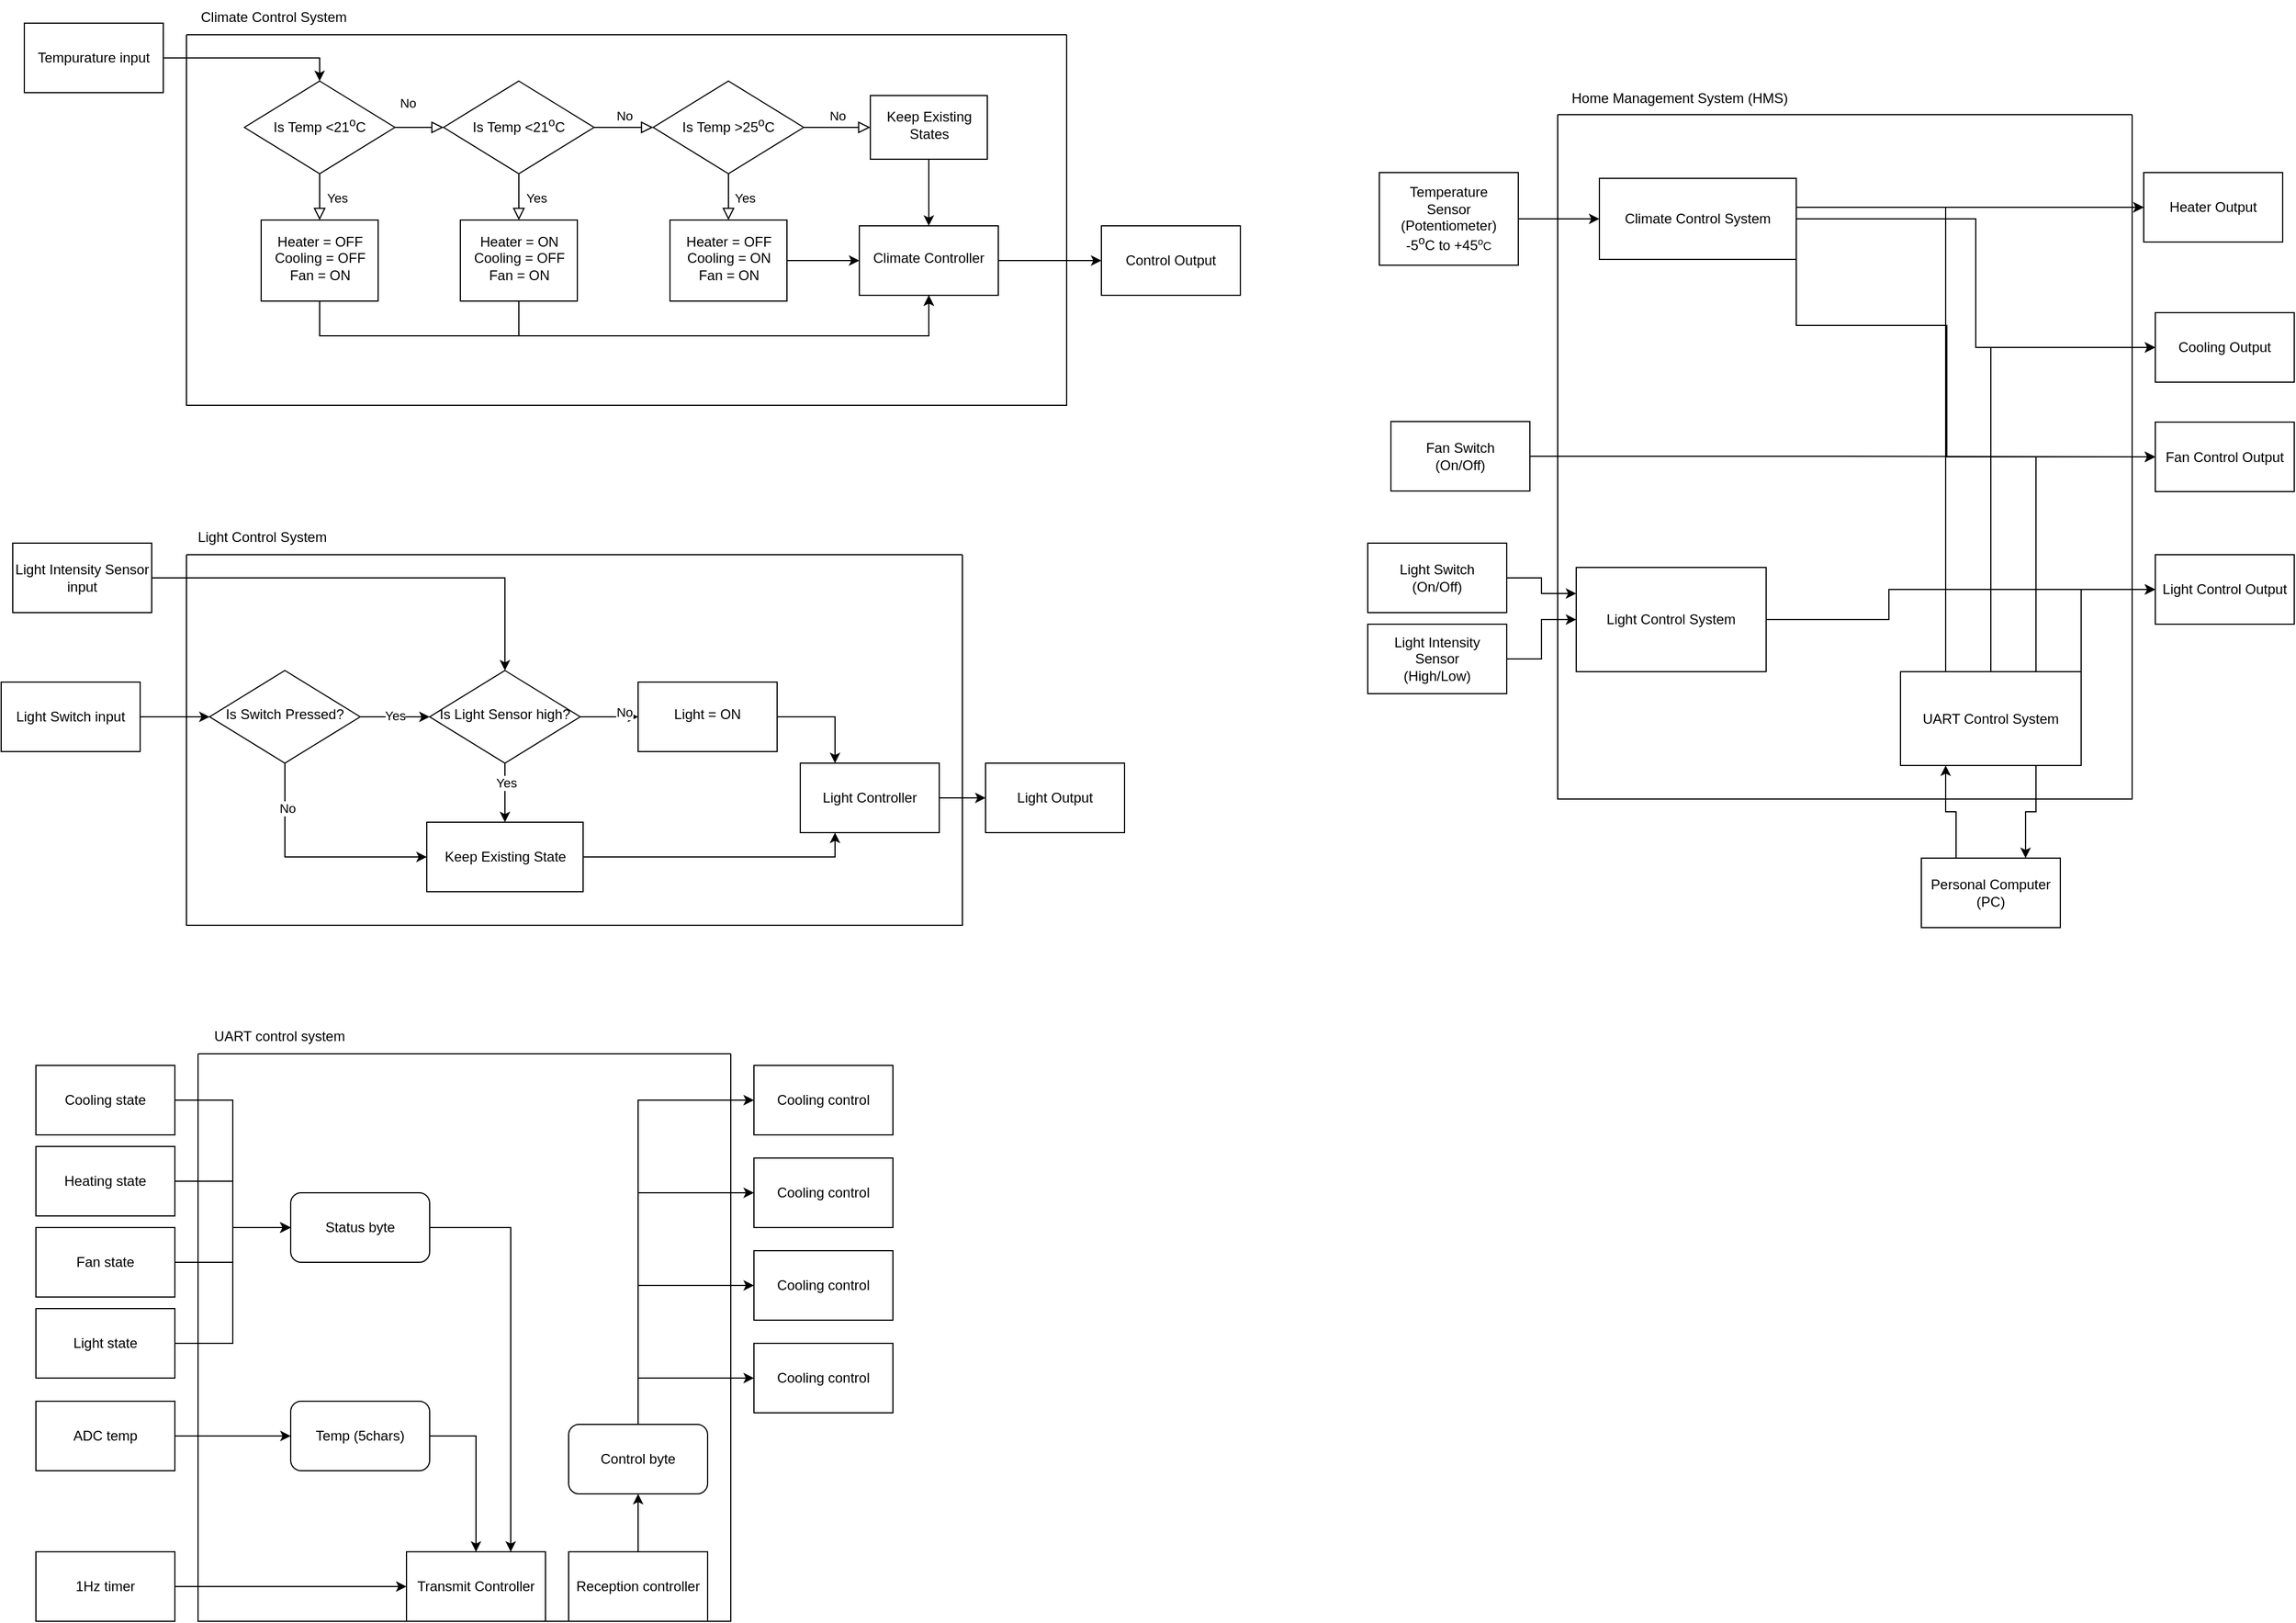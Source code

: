 <mxfile version="24.2.5" type="device">
  <diagram id="C5RBs43oDa-KdzZeNtuy" name="Page-1">
    <mxGraphModel dx="2967" dy="2075" grid="1" gridSize="10" guides="1" tooltips="1" connect="1" arrows="1" fold="1" page="1" pageScale="1" pageWidth="827" pageHeight="1169" math="0" shadow="0">
      <root>
        <mxCell id="WIyWlLk6GJQsqaUBKTNV-0" />
        <mxCell id="WIyWlLk6GJQsqaUBKTNV-1" parent="WIyWlLk6GJQsqaUBKTNV-0" />
        <mxCell id="2rXGyk0SuymWQeA6SV-Z-1" value="" style="swimlane;startSize=0;" parent="WIyWlLk6GJQsqaUBKTNV-1" vertex="1">
          <mxGeometry x="-56" y="-1001" width="496" height="591" as="geometry">
            <mxRectangle x="74" y="-1140" width="50" height="40" as="alternateBounds" />
          </mxGeometry>
        </mxCell>
        <mxCell id="WIyWlLk6GJQsqaUBKTNV-3" value="Climate Control System" style="rounded=0;whiteSpace=wrap;html=1;fontSize=12;glass=0;strokeWidth=1;shadow=0;" parent="2rXGyk0SuymWQeA6SV-Z-1" vertex="1">
          <mxGeometry x="36" y="55" width="170" height="70" as="geometry" />
        </mxCell>
        <mxCell id="xXoEjdqf35PmgsImBFYN-170" value="Light Control System" style="rounded=0;whiteSpace=wrap;html=1;fontSize=12;glass=0;strokeWidth=1;shadow=0;" vertex="1" parent="2rXGyk0SuymWQeA6SV-Z-1">
          <mxGeometry x="16" y="391" width="164" height="90" as="geometry" />
        </mxCell>
        <mxCell id="xXoEjdqf35PmgsImBFYN-194" value="UART Control System" style="rounded=0;whiteSpace=wrap;html=1;fontSize=12;glass=0;strokeWidth=1;shadow=0;" vertex="1" parent="2rXGyk0SuymWQeA6SV-Z-1">
          <mxGeometry x="296" y="481" width="156" height="81" as="geometry" />
        </mxCell>
        <mxCell id="2rXGyk0SuymWQeA6SV-Z-12" value="Personal Computer&lt;br&gt;(PC)" style="rounded=0;whiteSpace=wrap;html=1;" parent="2rXGyk0SuymWQeA6SV-Z-1" vertex="1">
          <mxGeometry x="314" y="642" width="120" height="60" as="geometry" />
        </mxCell>
        <mxCell id="xXoEjdqf35PmgsImBFYN-196" style="edgeStyle=orthogonalEdgeStyle;rounded=0;orthogonalLoop=1;jettySize=auto;html=1;exitX=0.25;exitY=0;exitDx=0;exitDy=0;entryX=0.25;entryY=1;entryDx=0;entryDy=0;" edge="1" parent="2rXGyk0SuymWQeA6SV-Z-1" source="2rXGyk0SuymWQeA6SV-Z-12" target="xXoEjdqf35PmgsImBFYN-194">
          <mxGeometry relative="1" as="geometry" />
        </mxCell>
        <mxCell id="xXoEjdqf35PmgsImBFYN-195" style="edgeStyle=orthogonalEdgeStyle;rounded=0;orthogonalLoop=1;jettySize=auto;html=1;exitX=0.75;exitY=1;exitDx=0;exitDy=0;entryX=0.75;entryY=0;entryDx=0;entryDy=0;" edge="1" parent="2rXGyk0SuymWQeA6SV-Z-1" source="xXoEjdqf35PmgsImBFYN-194" target="2rXGyk0SuymWQeA6SV-Z-12">
          <mxGeometry relative="1" as="geometry" />
        </mxCell>
        <mxCell id="D5I7svYoB9YriWjaTzVM-0" style="edgeStyle=orthogonalEdgeStyle;rounded=0;orthogonalLoop=1;jettySize=auto;html=1;entryX=0;entryY=0.5;entryDx=0;entryDy=0;" parent="WIyWlLk6GJQsqaUBKTNV-1" source="2rXGyk0SuymWQeA6SV-Z-3" target="WIyWlLk6GJQsqaUBKTNV-3" edge="1">
          <mxGeometry relative="1" as="geometry">
            <mxPoint x="-70" y="-911" as="targetPoint" />
          </mxGeometry>
        </mxCell>
        <mxCell id="2rXGyk0SuymWQeA6SV-Z-3" value="Temperature&lt;br&gt;Sensor&lt;br&gt;(Potentiometer)&lt;br&gt;-5&lt;sup style=&quot;border-color: var(--border-color);&quot;&gt;o&lt;/sup&gt;C to +45&lt;span style=&quot;font-size: 10px;&quot;&gt;&lt;sup&gt;o&lt;/sup&gt;C&lt;/span&gt;" style="rounded=0;whiteSpace=wrap;html=1;" parent="WIyWlLk6GJQsqaUBKTNV-1" vertex="1">
          <mxGeometry x="-210" y="-951" width="120" height="80" as="geometry" />
        </mxCell>
        <mxCell id="xXoEjdqf35PmgsImBFYN-201" style="edgeStyle=orthogonalEdgeStyle;rounded=0;orthogonalLoop=1;jettySize=auto;html=1;exitX=1;exitY=0.5;exitDx=0;exitDy=0;entryX=0;entryY=0.5;entryDx=0;entryDy=0;" edge="1" parent="WIyWlLk6GJQsqaUBKTNV-1" source="2rXGyk0SuymWQeA6SV-Z-5" target="2rXGyk0SuymWQeA6SV-Z-10">
          <mxGeometry relative="1" as="geometry" />
        </mxCell>
        <mxCell id="2rXGyk0SuymWQeA6SV-Z-5" value="Fan Switch&lt;br&gt;(On/Off)" style="rounded=0;whiteSpace=wrap;html=1;" parent="WIyWlLk6GJQsqaUBKTNV-1" vertex="1">
          <mxGeometry x="-200" y="-736" width="120" height="60" as="geometry" />
        </mxCell>
        <mxCell id="xXoEjdqf35PmgsImBFYN-202" style="edgeStyle=orthogonalEdgeStyle;rounded=0;orthogonalLoop=1;jettySize=auto;html=1;exitX=1;exitY=0.5;exitDx=0;exitDy=0;entryX=0;entryY=0.25;entryDx=0;entryDy=0;" edge="1" parent="WIyWlLk6GJQsqaUBKTNV-1" source="2rXGyk0SuymWQeA6SV-Z-6" target="xXoEjdqf35PmgsImBFYN-170">
          <mxGeometry relative="1" as="geometry" />
        </mxCell>
        <mxCell id="2rXGyk0SuymWQeA6SV-Z-6" value="Light Switch&lt;br&gt;(On/Off)" style="rounded=0;whiteSpace=wrap;html=1;" parent="WIyWlLk6GJQsqaUBKTNV-1" vertex="1">
          <mxGeometry x="-220" y="-631" width="120" height="60" as="geometry" />
        </mxCell>
        <mxCell id="xXoEjdqf35PmgsImBFYN-203" style="edgeStyle=orthogonalEdgeStyle;rounded=0;orthogonalLoop=1;jettySize=auto;html=1;exitX=1;exitY=0.5;exitDx=0;exitDy=0;entryX=0;entryY=0.5;entryDx=0;entryDy=0;" edge="1" parent="WIyWlLk6GJQsqaUBKTNV-1" source="2rXGyk0SuymWQeA6SV-Z-7" target="xXoEjdqf35PmgsImBFYN-170">
          <mxGeometry relative="1" as="geometry" />
        </mxCell>
        <mxCell id="2rXGyk0SuymWQeA6SV-Z-7" value="Light Intensity &lt;br&gt;Sensor&lt;br&gt;(High/Low)" style="rounded=0;whiteSpace=wrap;html=1;" parent="WIyWlLk6GJQsqaUBKTNV-1" vertex="1">
          <mxGeometry x="-220" y="-561" width="120" height="60" as="geometry" />
        </mxCell>
        <mxCell id="2rXGyk0SuymWQeA6SV-Z-8" value="Heater Output" style="rounded=0;whiteSpace=wrap;html=1;" parent="WIyWlLk6GJQsqaUBKTNV-1" vertex="1">
          <mxGeometry x="450" y="-951" width="120" height="60" as="geometry" />
        </mxCell>
        <mxCell id="2rXGyk0SuymWQeA6SV-Z-9" value="Cooling Output" style="rounded=0;whiteSpace=wrap;html=1;" parent="WIyWlLk6GJQsqaUBKTNV-1" vertex="1">
          <mxGeometry x="460" y="-830" width="120" height="60" as="geometry" />
        </mxCell>
        <mxCell id="2rXGyk0SuymWQeA6SV-Z-10" value="Fan Control Output" style="rounded=0;whiteSpace=wrap;html=1;" parent="WIyWlLk6GJQsqaUBKTNV-1" vertex="1">
          <mxGeometry x="460" y="-735.5" width="120" height="60" as="geometry" />
        </mxCell>
        <mxCell id="2rXGyk0SuymWQeA6SV-Z-11" value="Light Control Output" style="rounded=0;whiteSpace=wrap;html=1;" parent="WIyWlLk6GJQsqaUBKTNV-1" vertex="1">
          <mxGeometry x="460" y="-621" width="120" height="60" as="geometry" />
        </mxCell>
        <mxCell id="2rXGyk0SuymWQeA6SV-Z-2" value="Home Management System (HMS)" style="text;html=1;align=center;verticalAlign=middle;resizable=0;points=[];autosize=1;strokeColor=none;fillColor=none;" parent="WIyWlLk6GJQsqaUBKTNV-1" vertex="1">
          <mxGeometry x="-56" y="-1030" width="210" height="30" as="geometry" />
        </mxCell>
        <mxCell id="xXoEjdqf35PmgsImBFYN-26" value="" style="swimlane;startSize=0;" vertex="1" parent="WIyWlLk6GJQsqaUBKTNV-1">
          <mxGeometry x="-1240" y="-1070" width="760" height="320" as="geometry">
            <mxRectangle x="74" y="-1140" width="50" height="40" as="alternateBounds" />
          </mxGeometry>
        </mxCell>
        <mxCell id="xXoEjdqf35PmgsImBFYN-81" value="Is Temp &amp;lt;21&lt;sup style=&quot;border-color: var(--border-color);&quot;&gt;o&lt;/sup&gt;C" style="rhombus;whiteSpace=wrap;html=1;shadow=0;fontFamily=Helvetica;fontSize=12;align=center;strokeWidth=1;spacing=6;spacingTop=-4;" vertex="1" parent="xXoEjdqf35PmgsImBFYN-26">
          <mxGeometry x="222" y="40" width="130" height="80" as="geometry" />
        </mxCell>
        <mxCell id="xXoEjdqf35PmgsImBFYN-82" value="No" style="edgeStyle=orthogonalEdgeStyle;rounded=0;html=1;jettySize=auto;orthogonalLoop=1;fontSize=11;endArrow=block;endFill=0;endSize=8;strokeWidth=1;shadow=0;labelBackgroundColor=none;entryX=0;entryY=0.5;entryDx=0;entryDy=0;" edge="1" parent="xXoEjdqf35PmgsImBFYN-26" source="xXoEjdqf35PmgsImBFYN-81" target="xXoEjdqf35PmgsImBFYN-84">
          <mxGeometry y="10" relative="1" as="geometry">
            <mxPoint as="offset" />
            <mxPoint x="387.0" y="80" as="targetPoint" />
          </mxGeometry>
        </mxCell>
        <mxCell id="xXoEjdqf35PmgsImBFYN-83" value="Yes" style="rounded=0;html=1;jettySize=auto;orthogonalLoop=1;fontSize=11;endArrow=block;endFill=0;endSize=8;strokeWidth=1;shadow=0;labelBackgroundColor=none;edgeStyle=orthogonalEdgeStyle;entryX=0.5;entryY=0;entryDx=0;entryDy=0;" edge="1" parent="xXoEjdqf35PmgsImBFYN-26" source="xXoEjdqf35PmgsImBFYN-81" target="xXoEjdqf35PmgsImBFYN-90">
          <mxGeometry x="0.014" y="16" relative="1" as="geometry">
            <mxPoint x="-1" as="offset" />
            <mxPoint x="287.0" y="160" as="targetPoint" />
          </mxGeometry>
        </mxCell>
        <mxCell id="xXoEjdqf35PmgsImBFYN-84" value="Is Temp &amp;gt;25&lt;sup style=&quot;border-color: var(--border-color);&quot;&gt;o&lt;/sup&gt;C" style="rhombus;whiteSpace=wrap;html=1;shadow=0;fontFamily=Helvetica;fontSize=12;align=center;strokeWidth=1;spacing=6;spacingTop=-4;" vertex="1" parent="xXoEjdqf35PmgsImBFYN-26">
          <mxGeometry x="403" y="40" width="130" height="80" as="geometry" />
        </mxCell>
        <mxCell id="xXoEjdqf35PmgsImBFYN-85" value="No" style="edgeStyle=orthogonalEdgeStyle;rounded=0;html=1;jettySize=auto;orthogonalLoop=1;fontSize=11;endArrow=block;endFill=0;endSize=8;strokeWidth=1;shadow=0;labelBackgroundColor=none;entryX=0;entryY=0.5;entryDx=0;entryDy=0;" edge="1" parent="xXoEjdqf35PmgsImBFYN-26" source="xXoEjdqf35PmgsImBFYN-84" target="xXoEjdqf35PmgsImBFYN-95">
          <mxGeometry y="10" relative="1" as="geometry">
            <mxPoint as="offset" />
            <mxPoint x="568.0" y="80" as="targetPoint" />
          </mxGeometry>
        </mxCell>
        <mxCell id="xXoEjdqf35PmgsImBFYN-86" value="Yes" style="rounded=0;html=1;jettySize=auto;orthogonalLoop=1;fontSize=11;endArrow=block;endFill=0;endSize=8;strokeWidth=1;shadow=0;labelBackgroundColor=none;edgeStyle=orthogonalEdgeStyle;entryX=0.5;entryY=0;entryDx=0;entryDy=0;" edge="1" parent="xXoEjdqf35PmgsImBFYN-26" source="xXoEjdqf35PmgsImBFYN-84" target="xXoEjdqf35PmgsImBFYN-88">
          <mxGeometry x="0.015" y="14" relative="1" as="geometry">
            <mxPoint as="offset" />
            <mxPoint x="468" y="160" as="targetPoint" />
          </mxGeometry>
        </mxCell>
        <mxCell id="xXoEjdqf35PmgsImBFYN-87" value="" style="edgeStyle=orthogonalEdgeStyle;rounded=0;orthogonalLoop=1;jettySize=auto;html=1;" edge="1" parent="xXoEjdqf35PmgsImBFYN-26" source="xXoEjdqf35PmgsImBFYN-88" target="xXoEjdqf35PmgsImBFYN-98">
          <mxGeometry relative="1" as="geometry" />
        </mxCell>
        <mxCell id="xXoEjdqf35PmgsImBFYN-88" value="Heater = OFF&lt;br style=&quot;border-color: var(--border-color);&quot;&gt;Cooling = ON&lt;br style=&quot;border-color: var(--border-color);&quot;&gt;Fan = ON" style="whiteSpace=wrap;html=1;shadow=0;strokeWidth=1;spacing=6;spacingTop=-4;" vertex="1" parent="xXoEjdqf35PmgsImBFYN-26">
          <mxGeometry x="417.5" y="160" width="101" height="70" as="geometry" />
        </mxCell>
        <mxCell id="xXoEjdqf35PmgsImBFYN-89" style="edgeStyle=orthogonalEdgeStyle;rounded=0;orthogonalLoop=1;jettySize=auto;html=1;" edge="1" parent="xXoEjdqf35PmgsImBFYN-26" source="xXoEjdqf35PmgsImBFYN-90" target="xXoEjdqf35PmgsImBFYN-98">
          <mxGeometry relative="1" as="geometry">
            <Array as="points">
              <mxPoint x="287" y="260" />
              <mxPoint x="641" y="260" />
            </Array>
          </mxGeometry>
        </mxCell>
        <mxCell id="xXoEjdqf35PmgsImBFYN-90" value="Heater = ON&lt;br&gt;Cooling = OFF&lt;br&gt;Fan = ON" style="whiteSpace=wrap;html=1;shadow=0;strokeWidth=1;spacing=6;spacingTop=-4;" vertex="1" parent="xXoEjdqf35PmgsImBFYN-26">
          <mxGeometry x="236.5" y="160" width="101" height="70" as="geometry" />
        </mxCell>
        <mxCell id="xXoEjdqf35PmgsImBFYN-91" value="Is Temp &amp;lt;21&lt;sup style=&quot;border-color: var(--border-color);&quot;&gt;o&lt;/sup&gt;C" style="rhombus;whiteSpace=wrap;html=1;shadow=0;fontFamily=Helvetica;fontSize=12;align=center;strokeWidth=1;spacing=6;spacingTop=-4;" vertex="1" parent="xXoEjdqf35PmgsImBFYN-26">
          <mxGeometry x="50" y="40" width="130" height="80" as="geometry" />
        </mxCell>
        <mxCell id="xXoEjdqf35PmgsImBFYN-92" value="No" style="edgeStyle=orthogonalEdgeStyle;rounded=0;html=1;jettySize=auto;orthogonalLoop=1;fontSize=11;endArrow=block;endFill=0;endSize=8;strokeWidth=1;shadow=0;labelBackgroundColor=none;" edge="1" parent="xXoEjdqf35PmgsImBFYN-26" source="xXoEjdqf35PmgsImBFYN-91">
          <mxGeometry x="-0.008" y="-10" relative="1" as="geometry">
            <mxPoint y="-21" as="offset" />
            <mxPoint x="222" y="80" as="targetPoint" />
          </mxGeometry>
        </mxCell>
        <mxCell id="xXoEjdqf35PmgsImBFYN-93" value="Yes" style="rounded=0;html=1;jettySize=auto;orthogonalLoop=1;fontSize=11;endArrow=block;endFill=0;endSize=8;strokeWidth=1;shadow=0;labelBackgroundColor=none;edgeStyle=orthogonalEdgeStyle;" edge="1" parent="xXoEjdqf35PmgsImBFYN-26" source="xXoEjdqf35PmgsImBFYN-91" target="xXoEjdqf35PmgsImBFYN-97">
          <mxGeometry x="0.014" y="16" relative="1" as="geometry">
            <mxPoint x="-1" as="offset" />
            <mxPoint x="115" y="160" as="targetPoint" />
          </mxGeometry>
        </mxCell>
        <mxCell id="xXoEjdqf35PmgsImBFYN-94" value="" style="edgeStyle=orthogonalEdgeStyle;rounded=0;orthogonalLoop=1;jettySize=auto;html=1;" edge="1" parent="xXoEjdqf35PmgsImBFYN-26" source="xXoEjdqf35PmgsImBFYN-95" target="xXoEjdqf35PmgsImBFYN-98">
          <mxGeometry relative="1" as="geometry" />
        </mxCell>
        <mxCell id="xXoEjdqf35PmgsImBFYN-95" value="Keep Existing States" style="whiteSpace=wrap;html=1;shadow=0;strokeWidth=1;spacing=6;spacingTop=-4;" vertex="1" parent="xXoEjdqf35PmgsImBFYN-26">
          <mxGeometry x="590.5" y="52.5" width="101" height="55" as="geometry" />
        </mxCell>
        <mxCell id="xXoEjdqf35PmgsImBFYN-96" style="edgeStyle=orthogonalEdgeStyle;rounded=0;orthogonalLoop=1;jettySize=auto;html=1;" edge="1" parent="xXoEjdqf35PmgsImBFYN-26" source="xXoEjdqf35PmgsImBFYN-97" target="xXoEjdqf35PmgsImBFYN-98">
          <mxGeometry relative="1" as="geometry">
            <Array as="points">
              <mxPoint x="115" y="260" />
              <mxPoint x="641" y="260" />
            </Array>
          </mxGeometry>
        </mxCell>
        <mxCell id="xXoEjdqf35PmgsImBFYN-97" value="Heater = OFF&lt;br&gt;Cooling = OFF&lt;br&gt;Fan = ON" style="whiteSpace=wrap;html=1;shadow=0;strokeWidth=1;spacing=6;spacingTop=-4;" vertex="1" parent="xXoEjdqf35PmgsImBFYN-26">
          <mxGeometry x="64.5" y="160" width="101" height="70" as="geometry" />
        </mxCell>
        <mxCell id="xXoEjdqf35PmgsImBFYN-98" value="Climate Controller" style="whiteSpace=wrap;html=1;shadow=0;strokeWidth=1;spacing=6;spacingTop=-4;" vertex="1" parent="xXoEjdqf35PmgsImBFYN-26">
          <mxGeometry x="581" y="165" width="120" height="60" as="geometry" />
        </mxCell>
        <mxCell id="xXoEjdqf35PmgsImBFYN-79" value="Climate Control System" style="text;html=1;align=center;verticalAlign=middle;resizable=0;points=[];autosize=1;strokeColor=none;fillColor=none;" vertex="1" parent="WIyWlLk6GJQsqaUBKTNV-1">
          <mxGeometry x="-1240" y="-1100" width="150" height="30" as="geometry" />
        </mxCell>
        <mxCell id="xXoEjdqf35PmgsImBFYN-99" style="edgeStyle=orthogonalEdgeStyle;rounded=0;orthogonalLoop=1;jettySize=auto;html=1;exitX=1;exitY=0.5;exitDx=0;exitDy=0;entryX=0.5;entryY=0;entryDx=0;entryDy=0;" edge="1" parent="WIyWlLk6GJQsqaUBKTNV-1" source="xXoEjdqf35PmgsImBFYN-80" target="xXoEjdqf35PmgsImBFYN-91">
          <mxGeometry relative="1" as="geometry" />
        </mxCell>
        <mxCell id="xXoEjdqf35PmgsImBFYN-80" value="Tempurature input" style="rounded=0;whiteSpace=wrap;html=1;" vertex="1" parent="WIyWlLk6GJQsqaUBKTNV-1">
          <mxGeometry x="-1380" y="-1080" width="120" height="60" as="geometry" />
        </mxCell>
        <mxCell id="xXoEjdqf35PmgsImBFYN-100" value="Control Output" style="rounded=0;whiteSpace=wrap;html=1;" vertex="1" parent="WIyWlLk6GJQsqaUBKTNV-1">
          <mxGeometry x="-450" y="-905" width="120" height="60" as="geometry" />
        </mxCell>
        <mxCell id="xXoEjdqf35PmgsImBFYN-101" value="" style="edgeStyle=orthogonalEdgeStyle;rounded=0;orthogonalLoop=1;jettySize=auto;html=1;" edge="1" parent="WIyWlLk6GJQsqaUBKTNV-1" source="xXoEjdqf35PmgsImBFYN-98" target="xXoEjdqf35PmgsImBFYN-100">
          <mxGeometry relative="1" as="geometry" />
        </mxCell>
        <mxCell id="xXoEjdqf35PmgsImBFYN-126" value="" style="swimlane;startSize=0;" vertex="1" parent="WIyWlLk6GJQsqaUBKTNV-1">
          <mxGeometry x="-1240" y="-621" width="670" height="320" as="geometry">
            <mxRectangle x="74" y="-1140" width="50" height="40" as="alternateBounds" />
          </mxGeometry>
        </mxCell>
        <mxCell id="xXoEjdqf35PmgsImBFYN-152" value="" style="edgeStyle=orthogonalEdgeStyle;rounded=0;orthogonalLoop=1;jettySize=auto;html=1;exitX=1;exitY=0.5;exitDx=0;exitDy=0;" edge="1" parent="xXoEjdqf35PmgsImBFYN-126" target="xXoEjdqf35PmgsImBFYN-158" source="xXoEjdqf35PmgsImBFYN-166">
          <mxGeometry relative="1" as="geometry">
            <mxPoint x="154.5" y="140" as="sourcePoint" />
          </mxGeometry>
        </mxCell>
        <mxCell id="xXoEjdqf35PmgsImBFYN-153" value="Yes" style="edgeLabel;html=1;align=center;verticalAlign=middle;resizable=0;points=[];" vertex="1" connectable="0" parent="xXoEjdqf35PmgsImBFYN-152">
          <mxGeometry x="-0.018" y="1" relative="1" as="geometry">
            <mxPoint as="offset" />
          </mxGeometry>
        </mxCell>
        <mxCell id="xXoEjdqf35PmgsImBFYN-154" value="" style="edgeStyle=orthogonalEdgeStyle;rounded=0;orthogonalLoop=1;jettySize=auto;html=1;" edge="1" parent="xXoEjdqf35PmgsImBFYN-126" source="xXoEjdqf35PmgsImBFYN-158" target="xXoEjdqf35PmgsImBFYN-163">
          <mxGeometry relative="1" as="geometry" />
        </mxCell>
        <mxCell id="xXoEjdqf35PmgsImBFYN-155" value="Yes" style="edgeLabel;html=1;align=center;verticalAlign=middle;resizable=0;points=[];" vertex="1" connectable="0" parent="xXoEjdqf35PmgsImBFYN-154">
          <mxGeometry x="-0.34" y="1" relative="1" as="geometry">
            <mxPoint as="offset" />
          </mxGeometry>
        </mxCell>
        <mxCell id="xXoEjdqf35PmgsImBFYN-156" value="" style="edgeStyle=orthogonalEdgeStyle;rounded=0;orthogonalLoop=1;jettySize=auto;html=1;" edge="1" parent="xXoEjdqf35PmgsImBFYN-126" source="xXoEjdqf35PmgsImBFYN-158" target="xXoEjdqf35PmgsImBFYN-165">
          <mxGeometry relative="1" as="geometry" />
        </mxCell>
        <mxCell id="xXoEjdqf35PmgsImBFYN-157" value="No" style="edgeLabel;html=1;align=center;verticalAlign=middle;resizable=0;points=[];" vertex="1" connectable="0" parent="xXoEjdqf35PmgsImBFYN-156">
          <mxGeometry x="0.504" y="4" relative="1" as="geometry">
            <mxPoint as="offset" />
          </mxGeometry>
        </mxCell>
        <mxCell id="xXoEjdqf35PmgsImBFYN-158" value="Is Light Sensor high?" style="rhombus;whiteSpace=wrap;html=1;shadow=0;fontFamily=Helvetica;fontSize=12;align=center;strokeWidth=1;spacing=6;spacingTop=-4;" vertex="1" parent="xXoEjdqf35PmgsImBFYN-126">
          <mxGeometry x="210" y="100" width="130" height="80" as="geometry" />
        </mxCell>
        <mxCell id="xXoEjdqf35PmgsImBFYN-159" value="Light Controller" style="rounded=0;whiteSpace=wrap;html=1;" vertex="1" parent="xXoEjdqf35PmgsImBFYN-126">
          <mxGeometry x="530" y="180" width="120" height="60" as="geometry" />
        </mxCell>
        <mxCell id="xXoEjdqf35PmgsImBFYN-160" style="edgeStyle=orthogonalEdgeStyle;rounded=0;orthogonalLoop=1;jettySize=auto;html=1;entryX=0.25;entryY=1;entryDx=0;entryDy=0;" edge="1" parent="xXoEjdqf35PmgsImBFYN-126" source="xXoEjdqf35PmgsImBFYN-163" target="xXoEjdqf35PmgsImBFYN-159">
          <mxGeometry relative="1" as="geometry">
            <mxPoint x="584.5" y="110" as="targetPoint" />
          </mxGeometry>
        </mxCell>
        <mxCell id="xXoEjdqf35PmgsImBFYN-161" style="edgeStyle=orthogonalEdgeStyle;rounded=0;orthogonalLoop=1;jettySize=auto;html=1;exitX=0.5;exitY=1;exitDx=0;exitDy=0;entryX=0;entryY=0.5;entryDx=0;entryDy=0;" edge="1" parent="xXoEjdqf35PmgsImBFYN-126" target="xXoEjdqf35PmgsImBFYN-163" source="xXoEjdqf35PmgsImBFYN-166">
          <mxGeometry relative="1" as="geometry">
            <mxPoint x="89.5" y="180" as="sourcePoint" />
          </mxGeometry>
        </mxCell>
        <mxCell id="xXoEjdqf35PmgsImBFYN-162" value="No" style="edgeLabel;html=1;align=center;verticalAlign=middle;resizable=0;points=[];" vertex="1" connectable="0" parent="xXoEjdqf35PmgsImBFYN-161">
          <mxGeometry x="-0.616" y="2" relative="1" as="geometry">
            <mxPoint as="offset" />
          </mxGeometry>
        </mxCell>
        <mxCell id="xXoEjdqf35PmgsImBFYN-163" value="Keep Existing State" style="rounded=0;whiteSpace=wrap;html=1;" vertex="1" parent="xXoEjdqf35PmgsImBFYN-126">
          <mxGeometry x="207.5" y="231" width="135" height="60" as="geometry" />
        </mxCell>
        <mxCell id="xXoEjdqf35PmgsImBFYN-164" style="edgeStyle=orthogonalEdgeStyle;rounded=0;orthogonalLoop=1;jettySize=auto;html=1;exitX=1;exitY=0.5;exitDx=0;exitDy=0;entryX=0.25;entryY=0;entryDx=0;entryDy=0;" edge="1" parent="xXoEjdqf35PmgsImBFYN-126" source="xXoEjdqf35PmgsImBFYN-165" target="xXoEjdqf35PmgsImBFYN-159">
          <mxGeometry relative="1" as="geometry" />
        </mxCell>
        <mxCell id="xXoEjdqf35PmgsImBFYN-165" value="Light = ON" style="whiteSpace=wrap;html=1;shadow=0;strokeWidth=1;spacing=6;spacingTop=-4;" vertex="1" parent="xXoEjdqf35PmgsImBFYN-126">
          <mxGeometry x="390" y="110" width="120" height="60" as="geometry" />
        </mxCell>
        <mxCell id="xXoEjdqf35PmgsImBFYN-166" value="Is Switch Pressed?" style="rhombus;whiteSpace=wrap;html=1;shadow=0;fontFamily=Helvetica;fontSize=12;align=center;strokeWidth=1;spacing=6;spacingTop=-4;" vertex="1" parent="xXoEjdqf35PmgsImBFYN-126">
          <mxGeometry x="20" y="100" width="130" height="80" as="geometry" />
        </mxCell>
        <mxCell id="xXoEjdqf35PmgsImBFYN-145" value="Light Control System" style="text;html=1;align=center;verticalAlign=middle;resizable=0;points=[];autosize=1;strokeColor=none;fillColor=none;" vertex="1" parent="WIyWlLk6GJQsqaUBKTNV-1">
          <mxGeometry x="-1240" y="-651" width="130" height="30" as="geometry" />
        </mxCell>
        <mxCell id="xXoEjdqf35PmgsImBFYN-168" style="edgeStyle=orthogonalEdgeStyle;rounded=0;orthogonalLoop=1;jettySize=auto;html=1;exitX=1;exitY=0.5;exitDx=0;exitDy=0;" edge="1" parent="WIyWlLk6GJQsqaUBKTNV-1" source="xXoEjdqf35PmgsImBFYN-147" target="xXoEjdqf35PmgsImBFYN-158">
          <mxGeometry relative="1" as="geometry" />
        </mxCell>
        <mxCell id="xXoEjdqf35PmgsImBFYN-147" value="Light Intensity Sensor input" style="rounded=0;whiteSpace=wrap;html=1;" vertex="1" parent="WIyWlLk6GJQsqaUBKTNV-1">
          <mxGeometry x="-1390" y="-631" width="120" height="60" as="geometry" />
        </mxCell>
        <mxCell id="xXoEjdqf35PmgsImBFYN-148" value="Light Output" style="rounded=0;whiteSpace=wrap;html=1;" vertex="1" parent="WIyWlLk6GJQsqaUBKTNV-1">
          <mxGeometry x="-550" y="-441" width="120" height="60" as="geometry" />
        </mxCell>
        <mxCell id="xXoEjdqf35PmgsImBFYN-167" value="" style="edgeStyle=orthogonalEdgeStyle;rounded=0;orthogonalLoop=1;jettySize=auto;html=1;" edge="1" parent="WIyWlLk6GJQsqaUBKTNV-1" source="xXoEjdqf35PmgsImBFYN-150" target="xXoEjdqf35PmgsImBFYN-166">
          <mxGeometry relative="1" as="geometry" />
        </mxCell>
        <mxCell id="xXoEjdqf35PmgsImBFYN-150" value="Light Switch input" style="rounded=0;whiteSpace=wrap;html=1;" vertex="1" parent="WIyWlLk6GJQsqaUBKTNV-1">
          <mxGeometry x="-1400" y="-511" width="120" height="60" as="geometry" />
        </mxCell>
        <mxCell id="xXoEjdqf35PmgsImBFYN-169" value="" style="edgeStyle=orthogonalEdgeStyle;rounded=0;orthogonalLoop=1;jettySize=auto;html=1;" edge="1" parent="WIyWlLk6GJQsqaUBKTNV-1" source="xXoEjdqf35PmgsImBFYN-159" target="xXoEjdqf35PmgsImBFYN-148">
          <mxGeometry relative="1" as="geometry" />
        </mxCell>
        <mxCell id="xXoEjdqf35PmgsImBFYN-198" style="edgeStyle=orthogonalEdgeStyle;rounded=0;orthogonalLoop=1;jettySize=auto;html=1;exitX=1;exitY=0.25;exitDx=0;exitDy=0;entryX=0;entryY=0.5;entryDx=0;entryDy=0;" edge="1" parent="WIyWlLk6GJQsqaUBKTNV-1" source="WIyWlLk6GJQsqaUBKTNV-3" target="2rXGyk0SuymWQeA6SV-Z-8">
          <mxGeometry relative="1" as="geometry">
            <Array as="points">
              <mxPoint x="150" y="-921" />
            </Array>
          </mxGeometry>
        </mxCell>
        <mxCell id="xXoEjdqf35PmgsImBFYN-199" style="edgeStyle=orthogonalEdgeStyle;rounded=0;orthogonalLoop=1;jettySize=auto;html=1;exitX=1;exitY=0.5;exitDx=0;exitDy=0;entryX=0;entryY=0.5;entryDx=0;entryDy=0;" edge="1" parent="WIyWlLk6GJQsqaUBKTNV-1" source="WIyWlLk6GJQsqaUBKTNV-3" target="2rXGyk0SuymWQeA6SV-Z-9">
          <mxGeometry relative="1" as="geometry" />
        </mxCell>
        <mxCell id="xXoEjdqf35PmgsImBFYN-200" style="edgeStyle=orthogonalEdgeStyle;rounded=0;orthogonalLoop=1;jettySize=auto;html=1;exitX=1;exitY=0.75;exitDx=0;exitDy=0;entryX=0;entryY=0.5;entryDx=0;entryDy=0;" edge="1" parent="WIyWlLk6GJQsqaUBKTNV-1" source="WIyWlLk6GJQsqaUBKTNV-3" target="2rXGyk0SuymWQeA6SV-Z-10">
          <mxGeometry relative="1" as="geometry">
            <Array as="points">
              <mxPoint x="280" y="-819" />
              <mxPoint x="280" y="-706" />
            </Array>
          </mxGeometry>
        </mxCell>
        <mxCell id="xXoEjdqf35PmgsImBFYN-204" style="edgeStyle=orthogonalEdgeStyle;rounded=0;orthogonalLoop=1;jettySize=auto;html=1;exitX=1;exitY=0.5;exitDx=0;exitDy=0;entryX=0;entryY=0.5;entryDx=0;entryDy=0;" edge="1" parent="WIyWlLk6GJQsqaUBKTNV-1" source="xXoEjdqf35PmgsImBFYN-170" target="2rXGyk0SuymWQeA6SV-Z-11">
          <mxGeometry relative="1" as="geometry">
            <Array as="points">
              <mxPoint x="230" y="-591" />
            </Array>
          </mxGeometry>
        </mxCell>
        <mxCell id="xXoEjdqf35PmgsImBFYN-205" style="edgeStyle=orthogonalEdgeStyle;rounded=0;orthogonalLoop=1;jettySize=auto;html=1;exitX=0.25;exitY=0;exitDx=0;exitDy=0;entryX=0;entryY=0.5;entryDx=0;entryDy=0;" edge="1" parent="WIyWlLk6GJQsqaUBKTNV-1" source="xXoEjdqf35PmgsImBFYN-194" target="2rXGyk0SuymWQeA6SV-Z-8">
          <mxGeometry relative="1" as="geometry">
            <mxPoint x="650" y="-451" as="targetPoint" />
          </mxGeometry>
        </mxCell>
        <mxCell id="xXoEjdqf35PmgsImBFYN-206" style="edgeStyle=orthogonalEdgeStyle;rounded=0;orthogonalLoop=1;jettySize=auto;html=1;exitX=0.5;exitY=0;exitDx=0;exitDy=0;entryX=0;entryY=0.5;entryDx=0;entryDy=0;" edge="1" parent="WIyWlLk6GJQsqaUBKTNV-1" source="xXoEjdqf35PmgsImBFYN-194" target="2rXGyk0SuymWQeA6SV-Z-9">
          <mxGeometry relative="1" as="geometry" />
        </mxCell>
        <mxCell id="xXoEjdqf35PmgsImBFYN-207" style="edgeStyle=orthogonalEdgeStyle;rounded=0;orthogonalLoop=1;jettySize=auto;html=1;exitX=0.75;exitY=0;exitDx=0;exitDy=0;entryX=0;entryY=0.5;entryDx=0;entryDy=0;" edge="1" parent="WIyWlLk6GJQsqaUBKTNV-1" source="xXoEjdqf35PmgsImBFYN-194" target="2rXGyk0SuymWQeA6SV-Z-10">
          <mxGeometry relative="1" as="geometry" />
        </mxCell>
        <mxCell id="xXoEjdqf35PmgsImBFYN-208" style="edgeStyle=orthogonalEdgeStyle;rounded=0;orthogonalLoop=1;jettySize=auto;html=1;exitX=1;exitY=0;exitDx=0;exitDy=0;entryX=0;entryY=0.5;entryDx=0;entryDy=0;" edge="1" parent="WIyWlLk6GJQsqaUBKTNV-1" source="xXoEjdqf35PmgsImBFYN-194" target="2rXGyk0SuymWQeA6SV-Z-11">
          <mxGeometry relative="1" as="geometry" />
        </mxCell>
        <mxCell id="xXoEjdqf35PmgsImBFYN-209" value="" style="swimlane;startSize=0;" vertex="1" parent="WIyWlLk6GJQsqaUBKTNV-1">
          <mxGeometry x="-1230" y="-190" width="460" height="490" as="geometry">
            <mxRectangle x="74" y="-1140" width="50" height="40" as="alternateBounds" />
          </mxGeometry>
        </mxCell>
        <mxCell id="xXoEjdqf35PmgsImBFYN-244" style="edgeStyle=orthogonalEdgeStyle;rounded=0;orthogonalLoop=1;jettySize=auto;html=1;exitX=1;exitY=0.5;exitDx=0;exitDy=0;entryX=0.75;entryY=0;entryDx=0;entryDy=0;" edge="1" parent="xXoEjdqf35PmgsImBFYN-209" source="xXoEjdqf35PmgsImBFYN-232" target="xXoEjdqf35PmgsImBFYN-241">
          <mxGeometry relative="1" as="geometry" />
        </mxCell>
        <mxCell id="xXoEjdqf35PmgsImBFYN-232" value="Status byte" style="rounded=1;whiteSpace=wrap;html=1;" vertex="1" parent="xXoEjdqf35PmgsImBFYN-209">
          <mxGeometry x="80" y="120" width="120" height="60" as="geometry" />
        </mxCell>
        <mxCell id="xXoEjdqf35PmgsImBFYN-243" style="edgeStyle=orthogonalEdgeStyle;rounded=0;orthogonalLoop=1;jettySize=auto;html=1;exitX=1;exitY=0.5;exitDx=0;exitDy=0;entryX=0.5;entryY=0;entryDx=0;entryDy=0;" edge="1" parent="xXoEjdqf35PmgsImBFYN-209" source="xXoEjdqf35PmgsImBFYN-239" target="xXoEjdqf35PmgsImBFYN-241">
          <mxGeometry relative="1" as="geometry" />
        </mxCell>
        <mxCell id="xXoEjdqf35PmgsImBFYN-239" value="Temp (5chars)" style="rounded=1;whiteSpace=wrap;html=1;" vertex="1" parent="xXoEjdqf35PmgsImBFYN-209">
          <mxGeometry x="80" y="300" width="120" height="60" as="geometry" />
        </mxCell>
        <mxCell id="xXoEjdqf35PmgsImBFYN-241" value="Transmit Controller" style="rounded=0;whiteSpace=wrap;html=1;" vertex="1" parent="xXoEjdqf35PmgsImBFYN-209">
          <mxGeometry x="180" y="430" width="120" height="60" as="geometry" />
        </mxCell>
        <mxCell id="xXoEjdqf35PmgsImBFYN-247" style="edgeStyle=orthogonalEdgeStyle;rounded=0;orthogonalLoop=1;jettySize=auto;html=1;exitX=0.5;exitY=0;exitDx=0;exitDy=0;entryX=0.5;entryY=1;entryDx=0;entryDy=0;" edge="1" parent="xXoEjdqf35PmgsImBFYN-209" source="xXoEjdqf35PmgsImBFYN-245" target="xXoEjdqf35PmgsImBFYN-246">
          <mxGeometry relative="1" as="geometry" />
        </mxCell>
        <mxCell id="xXoEjdqf35PmgsImBFYN-245" value="Reception controller" style="rounded=0;whiteSpace=wrap;html=1;" vertex="1" parent="xXoEjdqf35PmgsImBFYN-209">
          <mxGeometry x="320" y="430" width="120" height="60" as="geometry" />
        </mxCell>
        <mxCell id="xXoEjdqf35PmgsImBFYN-257" style="edgeStyle=orthogonalEdgeStyle;rounded=0;orthogonalLoop=1;jettySize=auto;html=1;exitX=0.5;exitY=0;exitDx=0;exitDy=0;entryX=0;entryY=0.5;entryDx=0;entryDy=0;" edge="1" parent="xXoEjdqf35PmgsImBFYN-209" source="xXoEjdqf35PmgsImBFYN-246" target="xXoEjdqf35PmgsImBFYN-251">
          <mxGeometry relative="1" as="geometry" />
        </mxCell>
        <mxCell id="xXoEjdqf35PmgsImBFYN-258" style="edgeStyle=orthogonalEdgeStyle;rounded=0;orthogonalLoop=1;jettySize=auto;html=1;exitX=0.5;exitY=0;exitDx=0;exitDy=0;entryX=0;entryY=0.5;entryDx=0;entryDy=0;" edge="1" parent="xXoEjdqf35PmgsImBFYN-209" source="xXoEjdqf35PmgsImBFYN-246" target="xXoEjdqf35PmgsImBFYN-250">
          <mxGeometry relative="1" as="geometry" />
        </mxCell>
        <mxCell id="xXoEjdqf35PmgsImBFYN-246" value="Control byte" style="rounded=1;whiteSpace=wrap;html=1;" vertex="1" parent="xXoEjdqf35PmgsImBFYN-209">
          <mxGeometry x="320" y="320" width="120" height="60" as="geometry" />
        </mxCell>
        <mxCell id="xXoEjdqf35PmgsImBFYN-248" value="Cooling control" style="rounded=0;whiteSpace=wrap;html=1;" vertex="1" parent="xXoEjdqf35PmgsImBFYN-209">
          <mxGeometry x="480" y="10" width="120" height="60" as="geometry" />
        </mxCell>
        <mxCell id="xXoEjdqf35PmgsImBFYN-249" value="Cooling control" style="rounded=0;whiteSpace=wrap;html=1;" vertex="1" parent="xXoEjdqf35PmgsImBFYN-209">
          <mxGeometry x="480" y="90" width="120" height="60" as="geometry" />
        </mxCell>
        <mxCell id="xXoEjdqf35PmgsImBFYN-250" value="Cooling control" style="rounded=0;whiteSpace=wrap;html=1;" vertex="1" parent="xXoEjdqf35PmgsImBFYN-209">
          <mxGeometry x="480" y="170" width="120" height="60" as="geometry" />
        </mxCell>
        <mxCell id="xXoEjdqf35PmgsImBFYN-251" value="Cooling control" style="rounded=0;whiteSpace=wrap;html=1;" vertex="1" parent="xXoEjdqf35PmgsImBFYN-209">
          <mxGeometry x="480" y="250" width="120" height="60" as="geometry" />
        </mxCell>
        <mxCell id="xXoEjdqf35PmgsImBFYN-252" style="edgeStyle=orthogonalEdgeStyle;rounded=0;orthogonalLoop=1;jettySize=auto;html=1;exitX=0.5;exitY=0;exitDx=0;exitDy=0;entryX=0;entryY=0.5;entryDx=0;entryDy=0;" edge="1" parent="xXoEjdqf35PmgsImBFYN-209" source="xXoEjdqf35PmgsImBFYN-246" target="xXoEjdqf35PmgsImBFYN-248">
          <mxGeometry relative="1" as="geometry" />
        </mxCell>
        <mxCell id="xXoEjdqf35PmgsImBFYN-253" style="edgeStyle=orthogonalEdgeStyle;rounded=0;orthogonalLoop=1;jettySize=auto;html=1;exitX=0.5;exitY=0;exitDx=0;exitDy=0;entryX=0;entryY=0.5;entryDx=0;entryDy=0;" edge="1" parent="xXoEjdqf35PmgsImBFYN-209" source="xXoEjdqf35PmgsImBFYN-246" target="xXoEjdqf35PmgsImBFYN-249">
          <mxGeometry relative="1" as="geometry" />
        </mxCell>
        <mxCell id="xXoEjdqf35PmgsImBFYN-225" value="UART control system" style="text;html=1;align=center;verticalAlign=middle;resizable=0;points=[];autosize=1;strokeColor=none;fillColor=none;" vertex="1" parent="WIyWlLk6GJQsqaUBKTNV-1">
          <mxGeometry x="-1230" y="-220" width="140" height="30" as="geometry" />
        </mxCell>
        <mxCell id="xXoEjdqf35PmgsImBFYN-242" style="edgeStyle=orthogonalEdgeStyle;rounded=0;orthogonalLoop=1;jettySize=auto;html=1;exitX=1;exitY=0.5;exitDx=0;exitDy=0;entryX=0;entryY=0.5;entryDx=0;entryDy=0;" edge="1" parent="WIyWlLk6GJQsqaUBKTNV-1" source="xXoEjdqf35PmgsImBFYN-226" target="xXoEjdqf35PmgsImBFYN-241">
          <mxGeometry relative="1" as="geometry" />
        </mxCell>
        <mxCell id="xXoEjdqf35PmgsImBFYN-226" value="1Hz timer" style="rounded=0;whiteSpace=wrap;html=1;" vertex="1" parent="WIyWlLk6GJQsqaUBKTNV-1">
          <mxGeometry x="-1370" y="240" width="120" height="60" as="geometry" />
        </mxCell>
        <mxCell id="xXoEjdqf35PmgsImBFYN-233" style="edgeStyle=orthogonalEdgeStyle;rounded=0;orthogonalLoop=1;jettySize=auto;html=1;exitX=1;exitY=0.5;exitDx=0;exitDy=0;entryX=0;entryY=0.5;entryDx=0;entryDy=0;" edge="1" parent="WIyWlLk6GJQsqaUBKTNV-1" source="xXoEjdqf35PmgsImBFYN-227" target="xXoEjdqf35PmgsImBFYN-232">
          <mxGeometry relative="1" as="geometry" />
        </mxCell>
        <mxCell id="xXoEjdqf35PmgsImBFYN-227" value="Cooling state" style="rounded=0;whiteSpace=wrap;html=1;" vertex="1" parent="WIyWlLk6GJQsqaUBKTNV-1">
          <mxGeometry x="-1370" y="-180" width="120" height="60" as="geometry" />
        </mxCell>
        <mxCell id="xXoEjdqf35PmgsImBFYN-234" style="edgeStyle=orthogonalEdgeStyle;rounded=0;orthogonalLoop=1;jettySize=auto;html=1;exitX=1;exitY=0.5;exitDx=0;exitDy=0;entryX=0;entryY=0.5;entryDx=0;entryDy=0;" edge="1" parent="WIyWlLk6GJQsqaUBKTNV-1" source="xXoEjdqf35PmgsImBFYN-228" target="xXoEjdqf35PmgsImBFYN-232">
          <mxGeometry relative="1" as="geometry">
            <mxPoint x="-1110" y="-90" as="targetPoint" />
          </mxGeometry>
        </mxCell>
        <mxCell id="xXoEjdqf35PmgsImBFYN-228" value="Heating state" style="rounded=0;whiteSpace=wrap;html=1;" vertex="1" parent="WIyWlLk6GJQsqaUBKTNV-1">
          <mxGeometry x="-1370" y="-110" width="120" height="60" as="geometry" />
        </mxCell>
        <mxCell id="xXoEjdqf35PmgsImBFYN-237" style="edgeStyle=orthogonalEdgeStyle;rounded=0;orthogonalLoop=1;jettySize=auto;html=1;exitX=1;exitY=0.5;exitDx=0;exitDy=0;entryX=0;entryY=0.5;entryDx=0;entryDy=0;" edge="1" parent="WIyWlLk6GJQsqaUBKTNV-1" source="xXoEjdqf35PmgsImBFYN-230" target="xXoEjdqf35PmgsImBFYN-232">
          <mxGeometry relative="1" as="geometry" />
        </mxCell>
        <mxCell id="xXoEjdqf35PmgsImBFYN-230" value="Fan state" style="rounded=0;whiteSpace=wrap;html=1;" vertex="1" parent="WIyWlLk6GJQsqaUBKTNV-1">
          <mxGeometry x="-1370" y="-40" width="120" height="60" as="geometry" />
        </mxCell>
        <mxCell id="xXoEjdqf35PmgsImBFYN-235" style="edgeStyle=orthogonalEdgeStyle;rounded=0;orthogonalLoop=1;jettySize=auto;html=1;exitX=1;exitY=0.5;exitDx=0;exitDy=0;entryX=0;entryY=0.5;entryDx=0;entryDy=0;" edge="1" parent="WIyWlLk6GJQsqaUBKTNV-1" source="xXoEjdqf35PmgsImBFYN-229" target="xXoEjdqf35PmgsImBFYN-232">
          <mxGeometry relative="1" as="geometry" />
        </mxCell>
        <mxCell id="xXoEjdqf35PmgsImBFYN-229" value="Light state" style="rounded=0;whiteSpace=wrap;html=1;" vertex="1" parent="WIyWlLk6GJQsqaUBKTNV-1">
          <mxGeometry x="-1370" y="30" width="120" height="60" as="geometry" />
        </mxCell>
        <mxCell id="xXoEjdqf35PmgsImBFYN-240" style="edgeStyle=orthogonalEdgeStyle;rounded=0;orthogonalLoop=1;jettySize=auto;html=1;exitX=1;exitY=0.5;exitDx=0;exitDy=0;entryX=0;entryY=0.5;entryDx=0;entryDy=0;" edge="1" parent="WIyWlLk6GJQsqaUBKTNV-1" source="xXoEjdqf35PmgsImBFYN-231" target="xXoEjdqf35PmgsImBFYN-239">
          <mxGeometry relative="1" as="geometry" />
        </mxCell>
        <mxCell id="xXoEjdqf35PmgsImBFYN-231" value="ADC temp" style="rounded=0;whiteSpace=wrap;html=1;" vertex="1" parent="WIyWlLk6GJQsqaUBKTNV-1">
          <mxGeometry x="-1370" y="110" width="120" height="60" as="geometry" />
        </mxCell>
      </root>
    </mxGraphModel>
  </diagram>
</mxfile>
